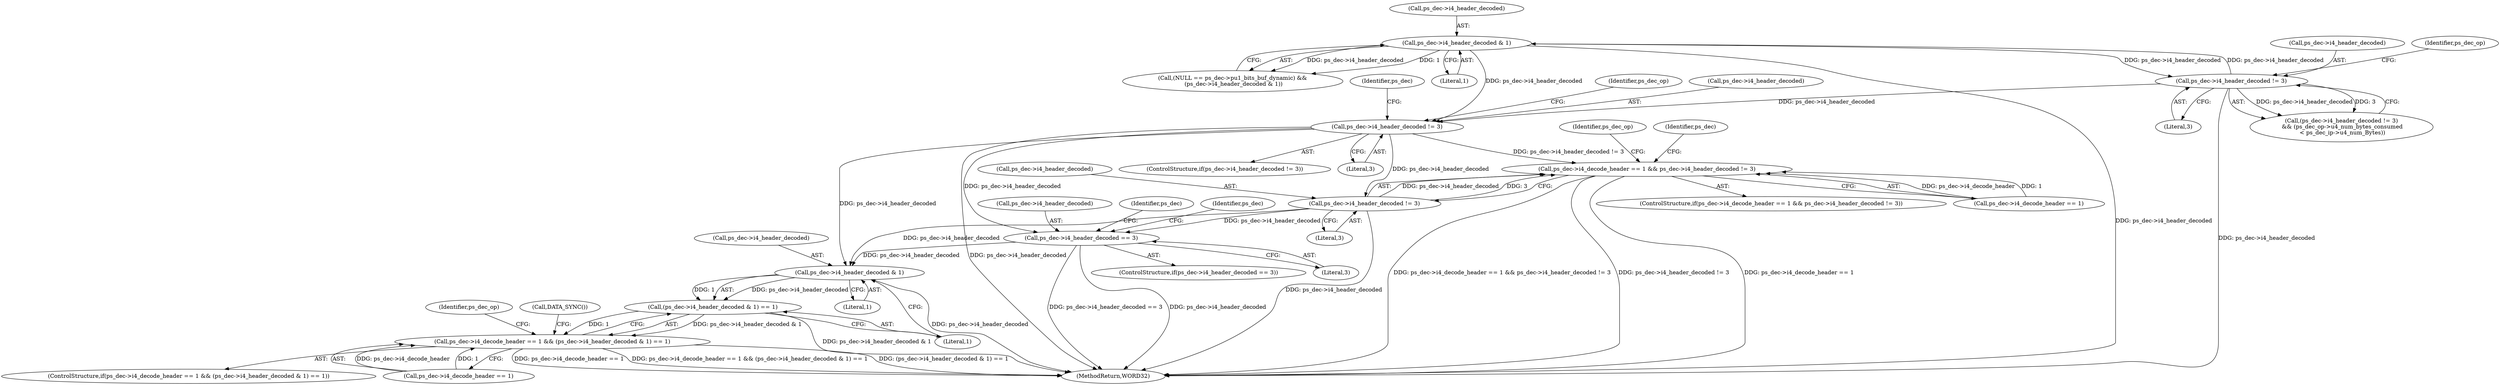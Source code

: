 digraph "0_Android_7554755536019e439433c515eeb44e701fb3bfb2@pointer" {
"1001721" [label="(Call,ps_dec->i4_header_decoded != 3)"];
"1001000" [label="(Call,ps_dec->i4_header_decoded & 1)"];
"1001411" [label="(Call,ps_dec->i4_header_decoded != 3)"];
"1001735" [label="(Call,ps_dec->i4_decode_header == 1 && ps_dec->i4_header_decoded != 3)"];
"1001741" [label="(Call,ps_dec->i4_header_decoded != 3)"];
"1001855" [label="(Call,ps_dec->i4_header_decoded == 3)"];
"1002073" [label="(Call,ps_dec->i4_header_decoded & 1)"];
"1002072" [label="(Call,(ps_dec->i4_header_decoded & 1) == 1)"];
"1002066" [label="(Call,ps_dec->i4_decode_header == 1 && (ps_dec->i4_header_decoded & 1) == 1)"];
"1001854" [label="(ControlStructure,if(ps_dec->i4_header_decoded == 3))"];
"1001756" [label="(Identifier,ps_dec)"];
"1000994" [label="(Call,(NULL == ps_dec->pu1_bits_buf_dynamic) &&\n (ps_dec->i4_header_decoded & 1))"];
"1002066" [label="(Call,ps_dec->i4_decode_header == 1 && (ps_dec->i4_header_decoded & 1) == 1)"];
"1001876" [label="(Identifier,ps_dec)"];
"1001742" [label="(Call,ps_dec->i4_header_decoded)"];
"1001745" [label="(Literal,3)"];
"1001735" [label="(Call,ps_dec->i4_decode_header == 1 && ps_dec->i4_header_decoded != 3)"];
"1002082" [label="(Identifier,ps_dec_op)"];
"1001415" [label="(Literal,3)"];
"1001004" [label="(Literal,1)"];
"1001734" [label="(ControlStructure,if(ps_dec->i4_decode_header == 1 && ps_dec->i4_header_decoded != 3))"];
"1002129" [label="(MethodReturn,WORD32)"];
"1001411" [label="(Call,ps_dec->i4_header_decoded != 3)"];
"1001720" [label="(ControlStructure,if(ps_dec->i4_header_decoded != 3))"];
"1001855" [label="(Call,ps_dec->i4_header_decoded == 3)"];
"1002073" [label="(Call,ps_dec->i4_header_decoded & 1)"];
"1001412" [label="(Call,ps_dec->i4_header_decoded)"];
"1002074" [label="(Call,ps_dec->i4_header_decoded)"];
"1001410" [label="(Call,(ps_dec->i4_header_decoded != 3)\n && (ps_dec_op->u4_num_bytes_consumed\n < ps_dec_ip->u4_num_Bytes))"];
"1001722" [label="(Call,ps_dec->i4_header_decoded)"];
"1001001" [label="(Call,ps_dec->i4_header_decoded)"];
"1001418" [label="(Identifier,ps_dec_op)"];
"1001725" [label="(Literal,3)"];
"1001856" [label="(Call,ps_dec->i4_header_decoded)"];
"1002077" [label="(Literal,1)"];
"1001721" [label="(Call,ps_dec->i4_header_decoded != 3)"];
"1001749" [label="(Identifier,ps_dec_op)"];
"1001859" [label="(Literal,3)"];
"1001000" [label="(Call,ps_dec->i4_header_decoded & 1)"];
"1002072" [label="(Call,(ps_dec->i4_header_decoded & 1) == 1)"];
"1002067" [label="(Call,ps_dec->i4_decode_header == 1)"];
"1001729" [label="(Identifier,ps_dec_op)"];
"1001863" [label="(Identifier,ps_dec)"];
"1002065" [label="(ControlStructure,if(ps_dec->i4_decode_header == 1 && (ps_dec->i4_header_decoded & 1) == 1))"];
"1002078" [label="(Literal,1)"];
"1002121" [label="(Call,DATA_SYNC())"];
"1001736" [label="(Call,ps_dec->i4_decode_header == 1)"];
"1001741" [label="(Call,ps_dec->i4_header_decoded != 3)"];
"1001738" [label="(Identifier,ps_dec)"];
"1001721" -> "1001720"  [label="AST: "];
"1001721" -> "1001725"  [label="CFG: "];
"1001722" -> "1001721"  [label="AST: "];
"1001725" -> "1001721"  [label="AST: "];
"1001729" -> "1001721"  [label="CFG: "];
"1001738" -> "1001721"  [label="CFG: "];
"1001721" -> "1002129"  [label="DDG: ps_dec->i4_header_decoded"];
"1001000" -> "1001721"  [label="DDG: ps_dec->i4_header_decoded"];
"1001411" -> "1001721"  [label="DDG: ps_dec->i4_header_decoded"];
"1001721" -> "1001735"  [label="DDG: ps_dec->i4_header_decoded != 3"];
"1001721" -> "1001741"  [label="DDG: ps_dec->i4_header_decoded"];
"1001721" -> "1001855"  [label="DDG: ps_dec->i4_header_decoded"];
"1001721" -> "1002073"  [label="DDG: ps_dec->i4_header_decoded"];
"1001000" -> "1000994"  [label="AST: "];
"1001000" -> "1001004"  [label="CFG: "];
"1001001" -> "1001000"  [label="AST: "];
"1001004" -> "1001000"  [label="AST: "];
"1000994" -> "1001000"  [label="CFG: "];
"1001000" -> "1002129"  [label="DDG: ps_dec->i4_header_decoded"];
"1001000" -> "1000994"  [label="DDG: ps_dec->i4_header_decoded"];
"1001000" -> "1000994"  [label="DDG: 1"];
"1001411" -> "1001000"  [label="DDG: ps_dec->i4_header_decoded"];
"1001000" -> "1001411"  [label="DDG: ps_dec->i4_header_decoded"];
"1001411" -> "1001410"  [label="AST: "];
"1001411" -> "1001415"  [label="CFG: "];
"1001412" -> "1001411"  [label="AST: "];
"1001415" -> "1001411"  [label="AST: "];
"1001418" -> "1001411"  [label="CFG: "];
"1001410" -> "1001411"  [label="CFG: "];
"1001411" -> "1002129"  [label="DDG: ps_dec->i4_header_decoded"];
"1001411" -> "1001410"  [label="DDG: ps_dec->i4_header_decoded"];
"1001411" -> "1001410"  [label="DDG: 3"];
"1001735" -> "1001734"  [label="AST: "];
"1001735" -> "1001736"  [label="CFG: "];
"1001735" -> "1001741"  [label="CFG: "];
"1001736" -> "1001735"  [label="AST: "];
"1001741" -> "1001735"  [label="AST: "];
"1001749" -> "1001735"  [label="CFG: "];
"1001756" -> "1001735"  [label="CFG: "];
"1001735" -> "1002129"  [label="DDG: ps_dec->i4_decode_header == 1 && ps_dec->i4_header_decoded != 3"];
"1001735" -> "1002129"  [label="DDG: ps_dec->i4_header_decoded != 3"];
"1001735" -> "1002129"  [label="DDG: ps_dec->i4_decode_header == 1"];
"1001736" -> "1001735"  [label="DDG: ps_dec->i4_decode_header"];
"1001736" -> "1001735"  [label="DDG: 1"];
"1001741" -> "1001735"  [label="DDG: ps_dec->i4_header_decoded"];
"1001741" -> "1001735"  [label="DDG: 3"];
"1001741" -> "1001745"  [label="CFG: "];
"1001742" -> "1001741"  [label="AST: "];
"1001745" -> "1001741"  [label="AST: "];
"1001741" -> "1002129"  [label="DDG: ps_dec->i4_header_decoded"];
"1001741" -> "1001855"  [label="DDG: ps_dec->i4_header_decoded"];
"1001741" -> "1002073"  [label="DDG: ps_dec->i4_header_decoded"];
"1001855" -> "1001854"  [label="AST: "];
"1001855" -> "1001859"  [label="CFG: "];
"1001856" -> "1001855"  [label="AST: "];
"1001859" -> "1001855"  [label="AST: "];
"1001863" -> "1001855"  [label="CFG: "];
"1001876" -> "1001855"  [label="CFG: "];
"1001855" -> "1002129"  [label="DDG: ps_dec->i4_header_decoded"];
"1001855" -> "1002129"  [label="DDG: ps_dec->i4_header_decoded == 3"];
"1001855" -> "1002073"  [label="DDG: ps_dec->i4_header_decoded"];
"1002073" -> "1002072"  [label="AST: "];
"1002073" -> "1002077"  [label="CFG: "];
"1002074" -> "1002073"  [label="AST: "];
"1002077" -> "1002073"  [label="AST: "];
"1002078" -> "1002073"  [label="CFG: "];
"1002073" -> "1002129"  [label="DDG: ps_dec->i4_header_decoded"];
"1002073" -> "1002072"  [label="DDG: ps_dec->i4_header_decoded"];
"1002073" -> "1002072"  [label="DDG: 1"];
"1002072" -> "1002066"  [label="AST: "];
"1002072" -> "1002078"  [label="CFG: "];
"1002078" -> "1002072"  [label="AST: "];
"1002066" -> "1002072"  [label="CFG: "];
"1002072" -> "1002129"  [label="DDG: ps_dec->i4_header_decoded & 1"];
"1002072" -> "1002066"  [label="DDG: ps_dec->i4_header_decoded & 1"];
"1002072" -> "1002066"  [label="DDG: 1"];
"1002066" -> "1002065"  [label="AST: "];
"1002066" -> "1002067"  [label="CFG: "];
"1002067" -> "1002066"  [label="AST: "];
"1002082" -> "1002066"  [label="CFG: "];
"1002121" -> "1002066"  [label="CFG: "];
"1002066" -> "1002129"  [label="DDG: (ps_dec->i4_header_decoded & 1) == 1"];
"1002066" -> "1002129"  [label="DDG: ps_dec->i4_decode_header == 1"];
"1002066" -> "1002129"  [label="DDG: ps_dec->i4_decode_header == 1 && (ps_dec->i4_header_decoded & 1) == 1"];
"1002067" -> "1002066"  [label="DDG: ps_dec->i4_decode_header"];
"1002067" -> "1002066"  [label="DDG: 1"];
}
